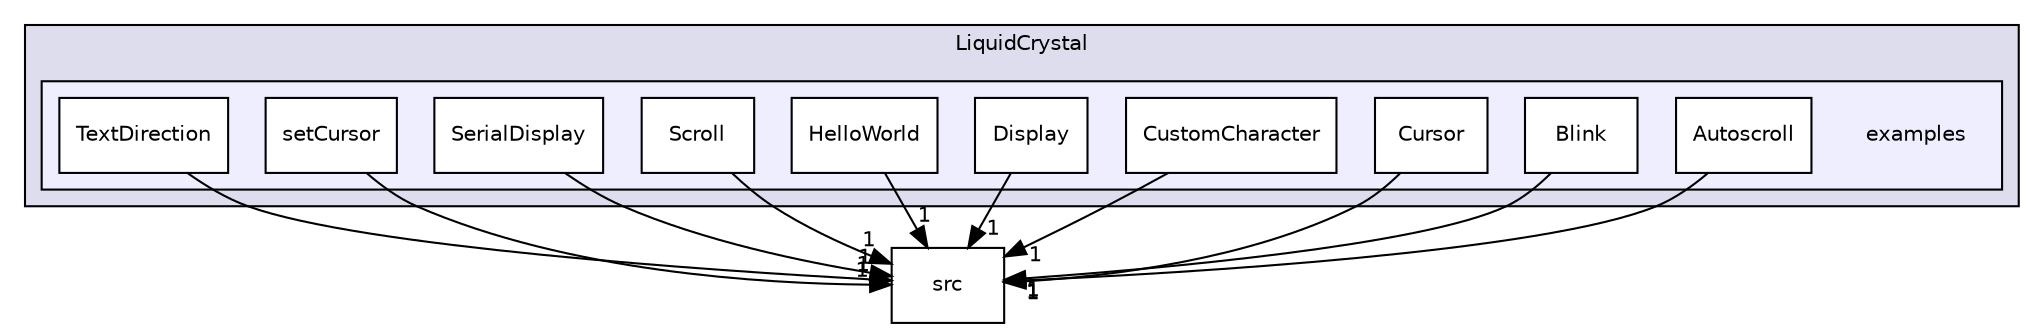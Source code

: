 digraph "Arduino/Libraries/LiquidCrystal/examples" {
  compound=true
  node [ fontsize="10", fontname="Helvetica"];
  edge [ labelfontsize="10", labelfontname="Helvetica"];
  subgraph clusterdir_b3b41c5c8cbd0ef63841e7842f49d44f {
    graph [ bgcolor="#ddddee", pencolor="black", label="LiquidCrystal" fontname="Helvetica", fontsize="10", URL="dir_b3b41c5c8cbd0ef63841e7842f49d44f.html"]
  subgraph clusterdir_0db407235f3e05e22e69c024e6335976 {
    graph [ bgcolor="#eeeeff", pencolor="black", label="" URL="dir_0db407235f3e05e22e69c024e6335976.html"];
    dir_0db407235f3e05e22e69c024e6335976 [shape=plaintext label="examples"];
    dir_850f51746ba9b682bf730c14d79a0313 [shape=box label="Autoscroll" color="black" fillcolor="white" style="filled" URL="dir_850f51746ba9b682bf730c14d79a0313.html"];
    dir_abfbccb05fc09246bfe2d810d9577f91 [shape=box label="Blink" color="black" fillcolor="white" style="filled" URL="dir_abfbccb05fc09246bfe2d810d9577f91.html"];
    dir_959e51ebe8e40c82cfc36ddd65c8e2b0 [shape=box label="Cursor" color="black" fillcolor="white" style="filled" URL="dir_959e51ebe8e40c82cfc36ddd65c8e2b0.html"];
    dir_2916081480216d06758335b191047a77 [shape=box label="CustomCharacter" color="black" fillcolor="white" style="filled" URL="dir_2916081480216d06758335b191047a77.html"];
    dir_66d3ba51a3e317fac3a6f86498abc35f [shape=box label="Display" color="black" fillcolor="white" style="filled" URL="dir_66d3ba51a3e317fac3a6f86498abc35f.html"];
    dir_a4e46728da254017eae8e988377af536 [shape=box label="HelloWorld" color="black" fillcolor="white" style="filled" URL="dir_a4e46728da254017eae8e988377af536.html"];
    dir_dbcbf8693eb4f2a9d2383fcff1535480 [shape=box label="Scroll" color="black" fillcolor="white" style="filled" URL="dir_dbcbf8693eb4f2a9d2383fcff1535480.html"];
    dir_193f880c1b12a2ac3607dba1bb7ab821 [shape=box label="SerialDisplay" color="black" fillcolor="white" style="filled" URL="dir_193f880c1b12a2ac3607dba1bb7ab821.html"];
    dir_8e2f083eb5fac5578fd2649a7bd9f4d8 [shape=box label="setCursor" color="black" fillcolor="white" style="filled" URL="dir_8e2f083eb5fac5578fd2649a7bd9f4d8.html"];
    dir_1fae6b65029a809f4e5402ea319ba52d [shape=box label="TextDirection" color="black" fillcolor="white" style="filled" URL="dir_1fae6b65029a809f4e5402ea319ba52d.html"];
  }
  }
  dir_b4844d264c4be39b4c927dc19dd339fd [shape=box label="src" URL="dir_b4844d264c4be39b4c927dc19dd339fd.html"];
  dir_1fae6b65029a809f4e5402ea319ba52d->dir_b4844d264c4be39b4c927dc19dd339fd [headlabel="1", labeldistance=1.5 headhref="dir_000018_000019.html"];
  dir_850f51746ba9b682bf730c14d79a0313->dir_b4844d264c4be39b4c927dc19dd339fd [headlabel="1", labeldistance=1.5 headhref="dir_000009_000019.html"];
  dir_959e51ebe8e40c82cfc36ddd65c8e2b0->dir_b4844d264c4be39b4c927dc19dd339fd [headlabel="1", labeldistance=1.5 headhref="dir_000011_000019.html"];
  dir_2916081480216d06758335b191047a77->dir_b4844d264c4be39b4c927dc19dd339fd [headlabel="1", labeldistance=1.5 headhref="dir_000012_000019.html"];
  dir_a4e46728da254017eae8e988377af536->dir_b4844d264c4be39b4c927dc19dd339fd [headlabel="1", labeldistance=1.5 headhref="dir_000014_000019.html"];
  dir_dbcbf8693eb4f2a9d2383fcff1535480->dir_b4844d264c4be39b4c927dc19dd339fd [headlabel="1", labeldistance=1.5 headhref="dir_000015_000019.html"];
  dir_abfbccb05fc09246bfe2d810d9577f91->dir_b4844d264c4be39b4c927dc19dd339fd [headlabel="1", labeldistance=1.5 headhref="dir_000010_000019.html"];
  dir_193f880c1b12a2ac3607dba1bb7ab821->dir_b4844d264c4be39b4c927dc19dd339fd [headlabel="1", labeldistance=1.5 headhref="dir_000016_000019.html"];
  dir_8e2f083eb5fac5578fd2649a7bd9f4d8->dir_b4844d264c4be39b4c927dc19dd339fd [headlabel="1", labeldistance=1.5 headhref="dir_000017_000019.html"];
  dir_66d3ba51a3e317fac3a6f86498abc35f->dir_b4844d264c4be39b4c927dc19dd339fd [headlabel="1", labeldistance=1.5 headhref="dir_000013_000019.html"];
}
